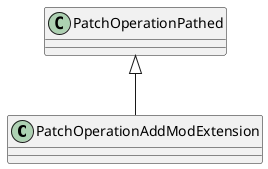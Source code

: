 @startuml
class PatchOperationAddModExtension {
}
PatchOperationPathed <|-- PatchOperationAddModExtension
@enduml

